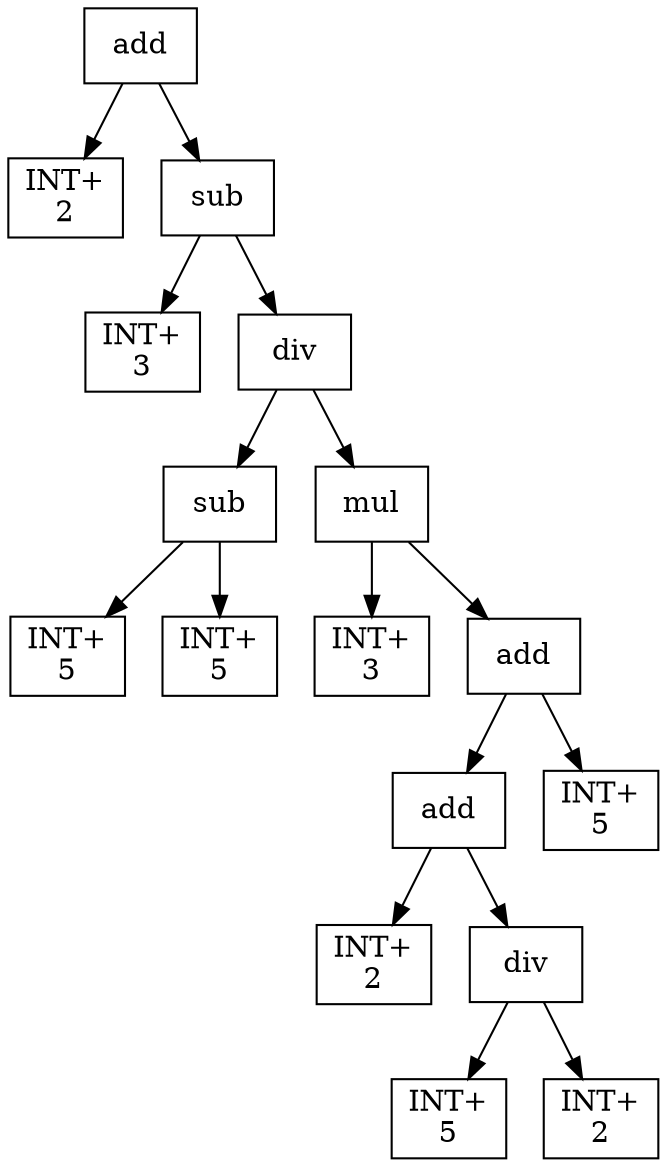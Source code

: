 digraph expr {
  node [shape=box];
  n1 [label="add"];
  n2 [label="INT+\n2"];
  n3 [label="sub"];
  n4 [label="INT+\n3"];
  n5 [label="div"];
  n6 [label="sub"];
  n7 [label="INT+\n5"];
  n8 [label="INT+\n5"];
  n6 -> n7;
  n6 -> n8;
  n9 [label="mul"];
  n10 [label="INT+\n3"];
  n11 [label="add"];
  n12 [label="add"];
  n13 [label="INT+\n2"];
  n14 [label="div"];
  n15 [label="INT+\n5"];
  n16 [label="INT+\n2"];
  n14 -> n15;
  n14 -> n16;
  n12 -> n13;
  n12 -> n14;
  n17 [label="INT+\n5"];
  n11 -> n12;
  n11 -> n17;
  n9 -> n10;
  n9 -> n11;
  n5 -> n6;
  n5 -> n9;
  n3 -> n4;
  n3 -> n5;
  n1 -> n2;
  n1 -> n3;
}